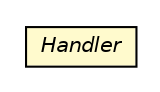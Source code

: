 #!/usr/local/bin/dot
#
# Class diagram 
# Generated by UMLGraph version R5_6-24-gf6e263 (http://www.umlgraph.org/)
#

digraph G {
	edge [fontname="Helvetica",fontsize=10,labelfontname="Helvetica",labelfontsize=10];
	node [fontname="Helvetica",fontsize=10,shape=plaintext];
	nodesep=0.25;
	ranksep=0.5;
	// io.reinert.requestor.core.Store.Handler
	c83607 [label=<<table title="io.reinert.requestor.core.Store.Handler" border="0" cellborder="1" cellspacing="0" cellpadding="2" port="p" bgcolor="lemonChiffon" href="./Store.Handler.html">
		<tr><td><table border="0" cellspacing="0" cellpadding="1">
<tr><td align="center" balign="center"><font face="Helvetica-Oblique"> Handler </font></td></tr>
		</table></td></tr>
		</table>>, URL="./Store.Handler.html", fontname="Helvetica", fontcolor="black", fontsize=10.0];
}


